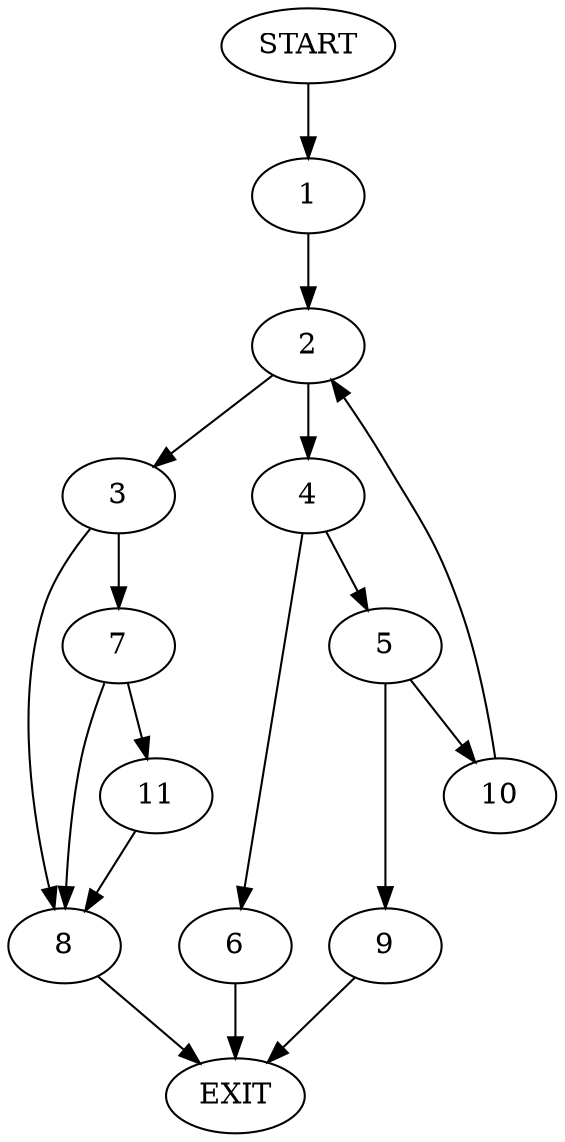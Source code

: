 digraph {
0 [label="START"]
12 [label="EXIT"]
0 -> 1
1 -> 2
2 -> 3
2 -> 4
4 -> 5
4 -> 6
3 -> 7
3 -> 8
6 -> 12
5 -> 9
5 -> 10
10 -> 2
9 -> 12
8 -> 12
7 -> 11
7 -> 8
11 -> 8
}
